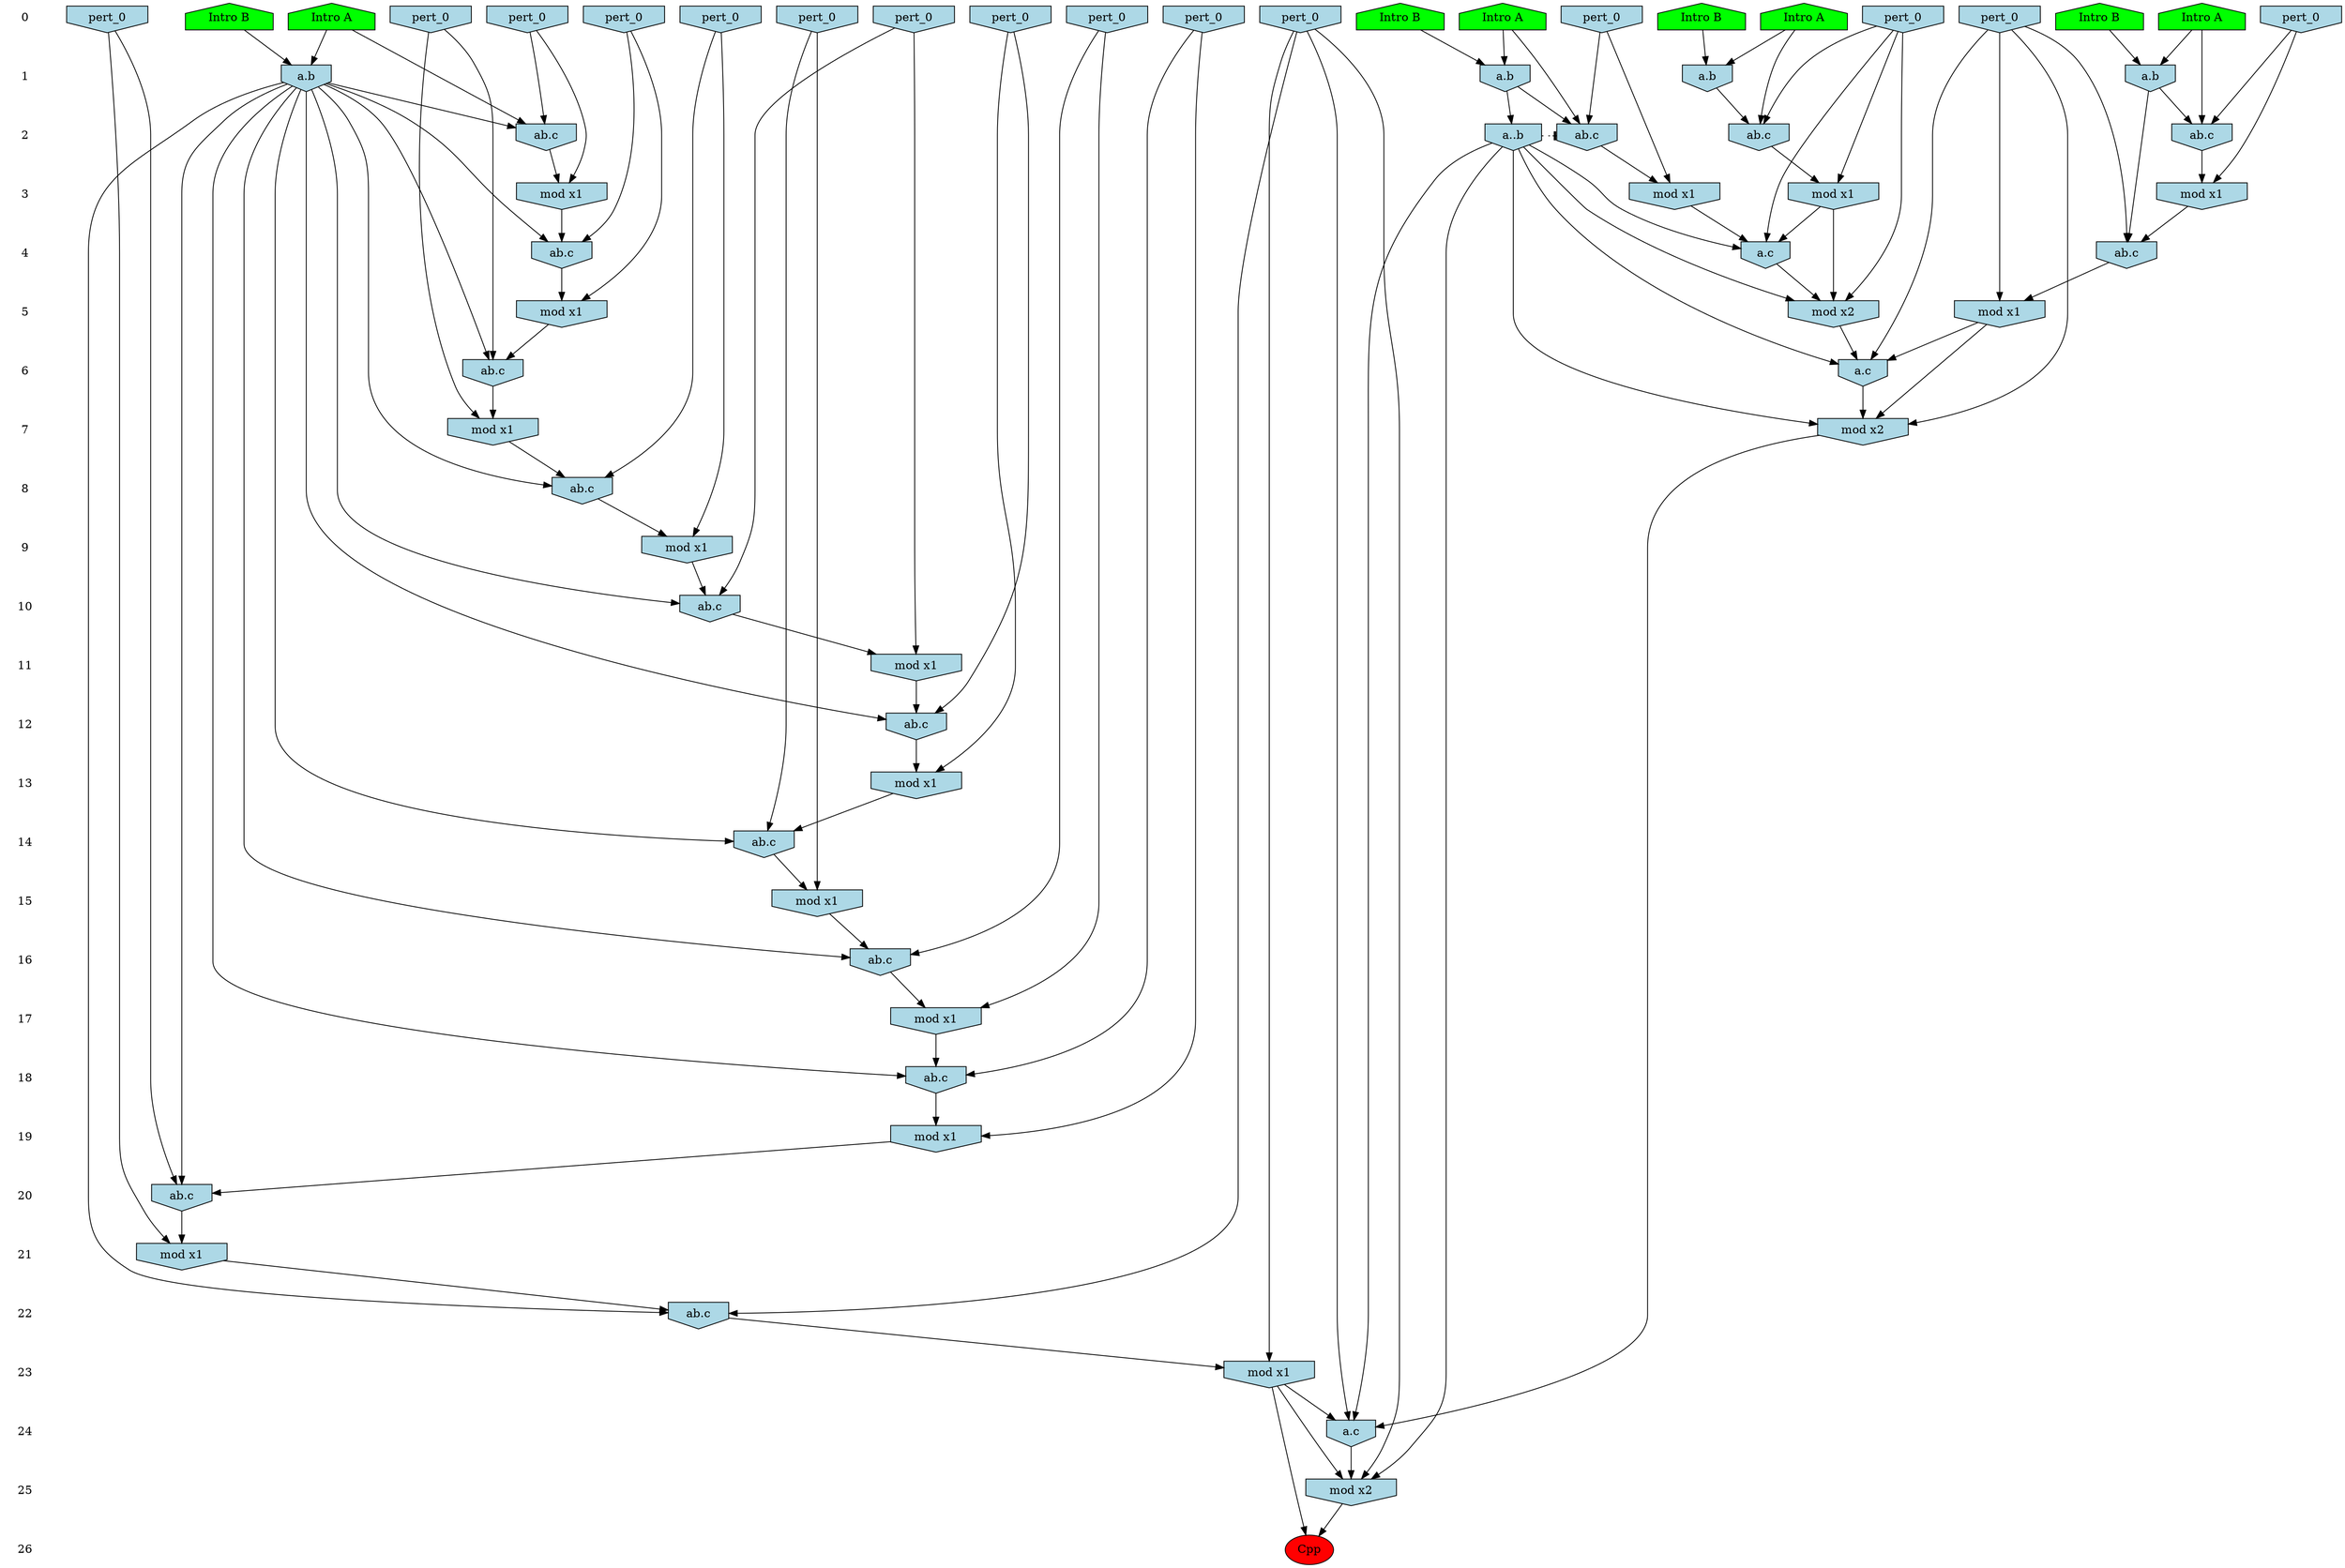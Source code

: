 /* Compression of 1 causal flows obtained in average at 2.002057E+01 t.u */
/* Compressed causal flows were: [4] */
digraph G{
 ranksep=.5 ; 
{ rank = same ; "0" [shape=plaintext] ; node_1 [label ="Intro A", shape=house, style=filled, fillcolor=green] ;
node_2 [label ="Intro B", shape=house, style=filled, fillcolor=green] ;
node_3 [label ="Intro B", shape=house, style=filled, fillcolor=green] ;
node_4 [label ="Intro A", shape=house, style=filled, fillcolor=green] ;
node_5 [label ="Intro B", shape=house, style=filled, fillcolor=green] ;
node_6 [label ="Intro A", shape=house, style=filled, fillcolor=green] ;
node_7 [label ="Intro B", shape=house, style=filled, fillcolor=green] ;
node_8 [label ="Intro A", shape=house, style=filled, fillcolor=green] ;
node_13 [label="pert_0", shape=invhouse, style=filled, fillcolor = lightblue] ;
node_14 [label="pert_0", shape=invhouse, style=filled, fillcolor = lightblue] ;
node_15 [label="pert_0", shape=invhouse, style=filled, fillcolor = lightblue] ;
node_16 [label="pert_0", shape=invhouse, style=filled, fillcolor = lightblue] ;
node_17 [label="pert_0", shape=invhouse, style=filled, fillcolor = lightblue] ;
node_18 [label="pert_0", shape=invhouse, style=filled, fillcolor = lightblue] ;
node_19 [label="pert_0", shape=invhouse, style=filled, fillcolor = lightblue] ;
node_20 [label="pert_0", shape=invhouse, style=filled, fillcolor = lightblue] ;
node_21 [label="pert_0", shape=invhouse, style=filled, fillcolor = lightblue] ;
node_22 [label="pert_0", shape=invhouse, style=filled, fillcolor = lightblue] ;
node_23 [label="pert_0", shape=invhouse, style=filled, fillcolor = lightblue] ;
node_24 [label="pert_0", shape=invhouse, style=filled, fillcolor = lightblue] ;
node_25 [label="pert_0", shape=invhouse, style=filled, fillcolor = lightblue] ;
node_26 [label="pert_0", shape=invhouse, style=filled, fillcolor = lightblue] ;
node_27 [label="pert_0", shape=invhouse, style=filled, fillcolor = lightblue] ;
}
{ rank = same ; "1" [shape=plaintext] ; node_9 [label="a.b", shape=invhouse, style=filled, fillcolor = lightblue] ;
node_10 [label="a.b", shape=invhouse, style=filled, fillcolor = lightblue] ;
node_11 [label="a.b", shape=invhouse, style=filled, fillcolor = lightblue] ;
node_12 [label="a.b", shape=invhouse, style=filled, fillcolor = lightblue] ;
}
{ rank = same ; "2" [shape=plaintext] ; node_28 [label="ab.c", shape=invhouse, style=filled, fillcolor = lightblue] ;
node_29 [label="ab.c", shape=invhouse, style=filled, fillcolor = lightblue] ;
node_30 [label="ab.c", shape=invhouse, style=filled, fillcolor = lightblue] ;
node_31 [label="ab.c", shape=invhouse, style=filled, fillcolor = lightblue] ;
node_33 [label="a..b", shape=invhouse, style=filled, fillcolor = lightblue] ;
}
{ rank = same ; "3" [shape=plaintext] ; node_32 [label="mod x1", shape=invhouse, style=filled, fillcolor = lightblue] ;
node_34 [label="mod x1", shape=invhouse, style=filled, fillcolor = lightblue] ;
node_35 [label="mod x1", shape=invhouse, style=filled, fillcolor = lightblue] ;
node_38 [label="mod x1", shape=invhouse, style=filled, fillcolor = lightblue] ;
}
{ rank = same ; "4" [shape=plaintext] ; node_36 [label="ab.c", shape=invhouse, style=filled, fillcolor = lightblue] ;
node_37 [label="ab.c", shape=invhouse, style=filled, fillcolor = lightblue] ;
node_41 [label="a.c", shape=invhouse, style=filled, fillcolor = lightblue] ;
}
{ rank = same ; "5" [shape=plaintext] ; node_39 [label="mod x1", shape=invhouse, style=filled, fillcolor = lightblue] ;
node_49 [label="mod x1", shape=invhouse, style=filled, fillcolor = lightblue] ;
node_55 [label="mod x2", shape=invhouse, style=filled, fillcolor = lightblue] ;
}
{ rank = same ; "6" [shape=plaintext] ; node_40 [label="ab.c", shape=invhouse, style=filled, fillcolor = lightblue] ;
node_60 [label="a.c", shape=invhouse, style=filled, fillcolor = lightblue] ;
}
{ rank = same ; "7" [shape=plaintext] ; node_42 [label="mod x1", shape=invhouse, style=filled, fillcolor = lightblue] ;
node_62 [label="mod x2", shape=invhouse, style=filled, fillcolor = lightblue] ;
}
{ rank = same ; "8" [shape=plaintext] ; node_43 [label="ab.c", shape=invhouse, style=filled, fillcolor = lightblue] ;
}
{ rank = same ; "9" [shape=plaintext] ; node_44 [label="mod x1", shape=invhouse, style=filled, fillcolor = lightblue] ;
}
{ rank = same ; "10" [shape=plaintext] ; node_45 [label="ab.c", shape=invhouse, style=filled, fillcolor = lightblue] ;
}
{ rank = same ; "11" [shape=plaintext] ; node_46 [label="mod x1", shape=invhouse, style=filled, fillcolor = lightblue] ;
}
{ rank = same ; "12" [shape=plaintext] ; node_47 [label="ab.c", shape=invhouse, style=filled, fillcolor = lightblue] ;
}
{ rank = same ; "13" [shape=plaintext] ; node_48 [label="mod x1", shape=invhouse, style=filled, fillcolor = lightblue] ;
}
{ rank = same ; "14" [shape=plaintext] ; node_50 [label="ab.c", shape=invhouse, style=filled, fillcolor = lightblue] ;
}
{ rank = same ; "15" [shape=plaintext] ; node_51 [label="mod x1", shape=invhouse, style=filled, fillcolor = lightblue] ;
}
{ rank = same ; "16" [shape=plaintext] ; node_52 [label="ab.c", shape=invhouse, style=filled, fillcolor = lightblue] ;
}
{ rank = same ; "17" [shape=plaintext] ; node_53 [label="mod x1", shape=invhouse, style=filled, fillcolor = lightblue] ;
}
{ rank = same ; "18" [shape=plaintext] ; node_54 [label="ab.c", shape=invhouse, style=filled, fillcolor = lightblue] ;
}
{ rank = same ; "19" [shape=plaintext] ; node_56 [label="mod x1", shape=invhouse, style=filled, fillcolor = lightblue] ;
}
{ rank = same ; "20" [shape=plaintext] ; node_57 [label="ab.c", shape=invhouse, style=filled, fillcolor = lightblue] ;
}
{ rank = same ; "21" [shape=plaintext] ; node_58 [label="mod x1", shape=invhouse, style=filled, fillcolor = lightblue] ;
}
{ rank = same ; "22" [shape=plaintext] ; node_59 [label="ab.c", shape=invhouse, style=filled, fillcolor = lightblue] ;
}
{ rank = same ; "23" [shape=plaintext] ; node_61 [label="mod x1", shape=invhouse, style=filled, fillcolor = lightblue] ;
}
{ rank = same ; "24" [shape=plaintext] ; node_63 [label="a.c", shape=invhouse, style=filled, fillcolor = lightblue] ;
}
{ rank = same ; "25" [shape=plaintext] ; node_64 [label="mod x2", shape=invhouse, style=filled, fillcolor = lightblue] ;
}
{ rank = same ; "26" [shape=plaintext] ; node_65 [label ="Cpp", style=filled, fillcolor=red] ;
}
"0" -> "1" [style="invis"]; 
"1" -> "2" [style="invis"]; 
"2" -> "3" [style="invis"]; 
"3" -> "4" [style="invis"]; 
"4" -> "5" [style="invis"]; 
"5" -> "6" [style="invis"]; 
"6" -> "7" [style="invis"]; 
"7" -> "8" [style="invis"]; 
"8" -> "9" [style="invis"]; 
"9" -> "10" [style="invis"]; 
"10" -> "11" [style="invis"]; 
"11" -> "12" [style="invis"]; 
"12" -> "13" [style="invis"]; 
"13" -> "14" [style="invis"]; 
"14" -> "15" [style="invis"]; 
"15" -> "16" [style="invis"]; 
"16" -> "17" [style="invis"]; 
"17" -> "18" [style="invis"]; 
"18" -> "19" [style="invis"]; 
"19" -> "20" [style="invis"]; 
"20" -> "21" [style="invis"]; 
"21" -> "22" [style="invis"]; 
"22" -> "23" [style="invis"]; 
"23" -> "24" [style="invis"]; 
"24" -> "25" [style="invis"]; 
"25" -> "26" [style="invis"]; 
node_4 -> node_9
node_7 -> node_9
node_1 -> node_10
node_3 -> node_10
node_2 -> node_11
node_8 -> node_11
node_5 -> node_12
node_6 -> node_12
node_1 -> node_28
node_10 -> node_28
node_16 -> node_28
node_4 -> node_29
node_9 -> node_29
node_22 -> node_29
node_6 -> node_30
node_12 -> node_30
node_15 -> node_30
node_8 -> node_31
node_11 -> node_31
node_17 -> node_31
node_22 -> node_32
node_29 -> node_32
node_11 -> node_33
node_16 -> node_34
node_28 -> node_34
node_15 -> node_35
node_30 -> node_35
node_12 -> node_36
node_21 -> node_36
node_35 -> node_36
node_10 -> node_37
node_25 -> node_37
node_34 -> node_37
node_17 -> node_38
node_31 -> node_38
node_21 -> node_39
node_36 -> node_39
node_12 -> node_40
node_14 -> node_40
node_39 -> node_40
node_22 -> node_41
node_32 -> node_41
node_33 -> node_41
node_38 -> node_41
node_14 -> node_42
node_40 -> node_42
node_12 -> node_43
node_13 -> node_43
node_42 -> node_43
node_13 -> node_44
node_43 -> node_44
node_12 -> node_45
node_19 -> node_45
node_44 -> node_45
node_19 -> node_46
node_45 -> node_46
node_12 -> node_47
node_26 -> node_47
node_46 -> node_47
node_26 -> node_48
node_47 -> node_48
node_25 -> node_49
node_37 -> node_49
node_12 -> node_50
node_24 -> node_50
node_48 -> node_50
node_24 -> node_51
node_50 -> node_51
node_12 -> node_52
node_27 -> node_52
node_51 -> node_52
node_27 -> node_53
node_52 -> node_53
node_12 -> node_54
node_23 -> node_54
node_53 -> node_54
node_22 -> node_55
node_32 -> node_55
node_33 -> node_55
node_41 -> node_55
node_23 -> node_56
node_54 -> node_56
node_12 -> node_57
node_20 -> node_57
node_56 -> node_57
node_20 -> node_58
node_57 -> node_58
node_12 -> node_59
node_18 -> node_59
node_58 -> node_59
node_25 -> node_60
node_33 -> node_60
node_49 -> node_60
node_55 -> node_60
node_18 -> node_61
node_59 -> node_61
node_25 -> node_62
node_33 -> node_62
node_49 -> node_62
node_60 -> node_62
node_18 -> node_63
node_33 -> node_63
node_61 -> node_63
node_62 -> node_63
node_18 -> node_64
node_33 -> node_64
node_61 -> node_64
node_63 -> node_64
node_61 -> node_65
node_64 -> node_65
node_33 -> node_31 [style=dotted, arrowhead = tee] 
}
/*
 Dot generation time: 0.000000
*/